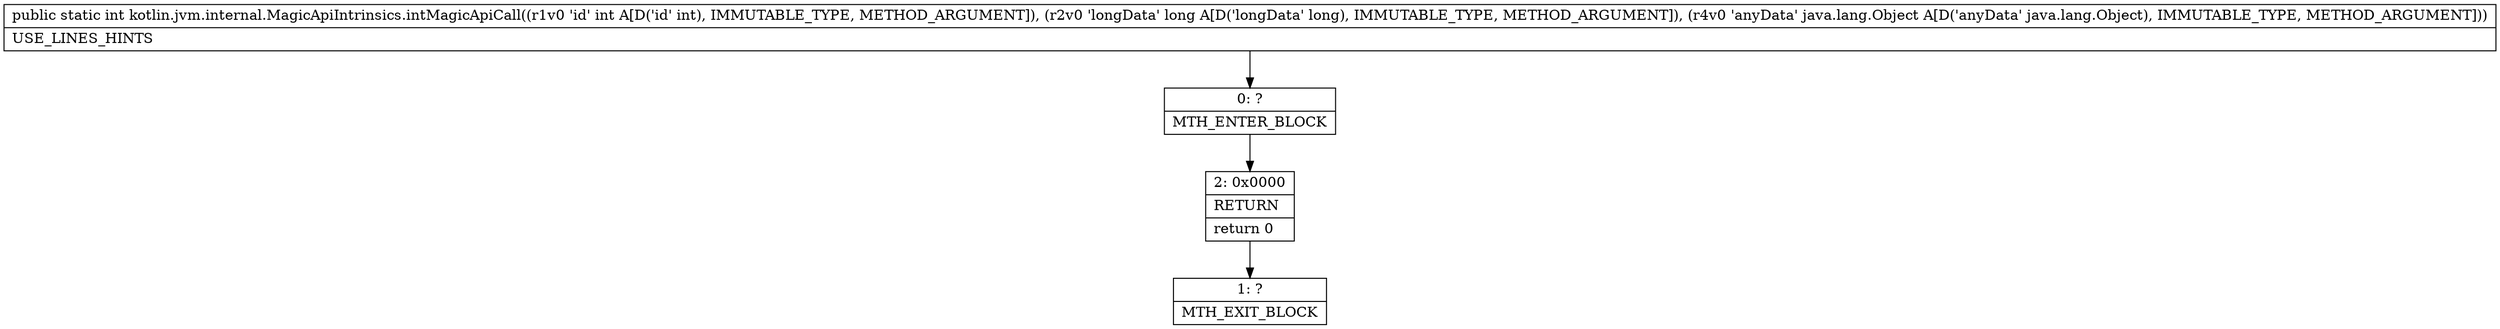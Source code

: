 digraph "CFG forkotlin.jvm.internal.MagicApiIntrinsics.intMagicApiCall(IJLjava\/lang\/Object;)I" {
Node_0 [shape=record,label="{0\:\ ?|MTH_ENTER_BLOCK\l}"];
Node_2 [shape=record,label="{2\:\ 0x0000|RETURN\l|return 0\l}"];
Node_1 [shape=record,label="{1\:\ ?|MTH_EXIT_BLOCK\l}"];
MethodNode[shape=record,label="{public static int kotlin.jvm.internal.MagicApiIntrinsics.intMagicApiCall((r1v0 'id' int A[D('id' int), IMMUTABLE_TYPE, METHOD_ARGUMENT]), (r2v0 'longData' long A[D('longData' long), IMMUTABLE_TYPE, METHOD_ARGUMENT]), (r4v0 'anyData' java.lang.Object A[D('anyData' java.lang.Object), IMMUTABLE_TYPE, METHOD_ARGUMENT]))  | USE_LINES_HINTS\l}"];
MethodNode -> Node_0;Node_0 -> Node_2;
Node_2 -> Node_1;
}

